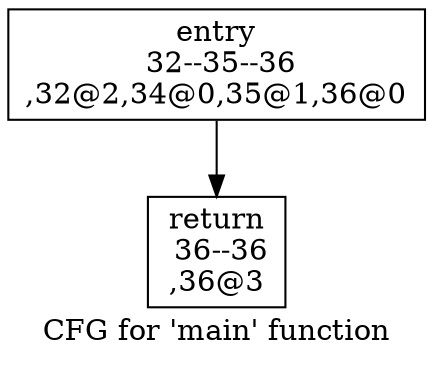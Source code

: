 digraph "CFG for 'main' function" {
	label="CFG for 'main' function";

	Node0x100809ec0 [shape=record,label="{entry\n 32--35--36\n,32@2,34@0,35@1,36@0\n}"];
	Node0x100809ec0 -> Node0x100809f10;
	Node0x100809f10 [shape=record,label="{return\n 36--36\n,36@3\n}"];
}
